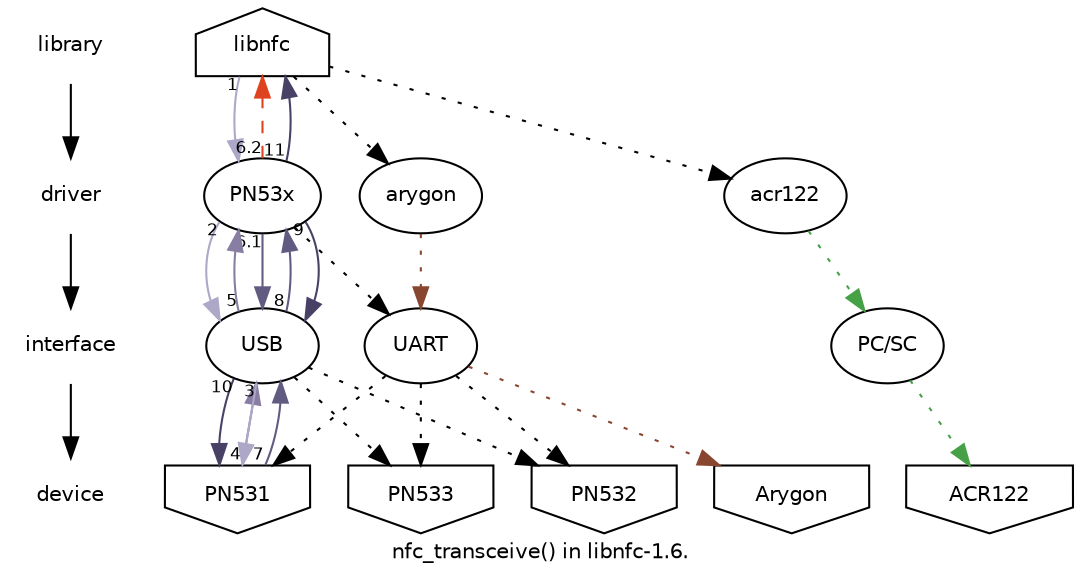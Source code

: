 digraph nfc_transceive {
    fontname="Bitstream Vera Sans";
    fontsize=10;

    edge [fontname="Bitstream Vera Sans", fontsize=8];
    node [fontname="Bitstream Vera Sans", fontsize=10];

    subgraph {
	node [shape=plaintext];
	library -> driver -> interface -> device;
    }

    libnfc	[shape=house];
    PN531	[shape=invhouse];
    PN532	[shape=invhouse];
    PN533	[shape=invhouse];
    PCSC	[label="PC/SC"];
    ACR122	[shape=invhouse];
    Arygon	[shape=invhouse];

    {
	edge [style=dotted];
	PN53x -> UART;
	UART -> PN531;
	UART -> PN532;
	UART -> PN533;
	USB -> PN532;
	USB -> PN533;
	libnfc -> arygon;
	arygon -> UART -> Arygon [color="#884631"];
	libnfc -> acr122;
	acr122 -> PCSC -> ACR122 [color="#46a046"];
    }

    {
	rank=same;
	libnfc;
	library;
    }

    {
	rank=same;
	PN53x;
	arygon;
	acr122;
	driver;
    }

    {
	rank=same;
	USB;
	UART;
	PCSC;
	interface;
    }

    {
	rank=same
	device;
	PN531;
	PN532;
	PN533;
	ACR122;
	Arygon;
    }

    // Send message
    edge [color="#ada7c8"];
    libnfc -> PN53x	[taillabel="1"];
    PN53x -> USB	[taillabel="2"];
    USB -> PN531	[taillabel="3"];

    // Receive ACK/NACK
    edge [color="#887da3"];
    PN531 -> USB	[taillabel="4"];
    USB -> PN53x	[taillabel="5"];
    PN53x -> libnfc	[taillabel="6.2", style=dashed, color="#df421e"]; // fail

    // Receive response
    edge [color="#625b81"];
    PN53x -> USB	[taillabel="6.1"]; // ok
    PN531 -> USB	[taillabel="7"];
    USB -> PN53x	[taillabel="8"];

    // Send ACK
    edge [color="#494066"]
    PN53x -> USB	[taillabel="9"];
    USB -> PN531	[taillabel="10"];
    PN53x -> libnfc	[taillabel="11"];

    label="nfc_transceive() in libnfc-1.6.";
}
